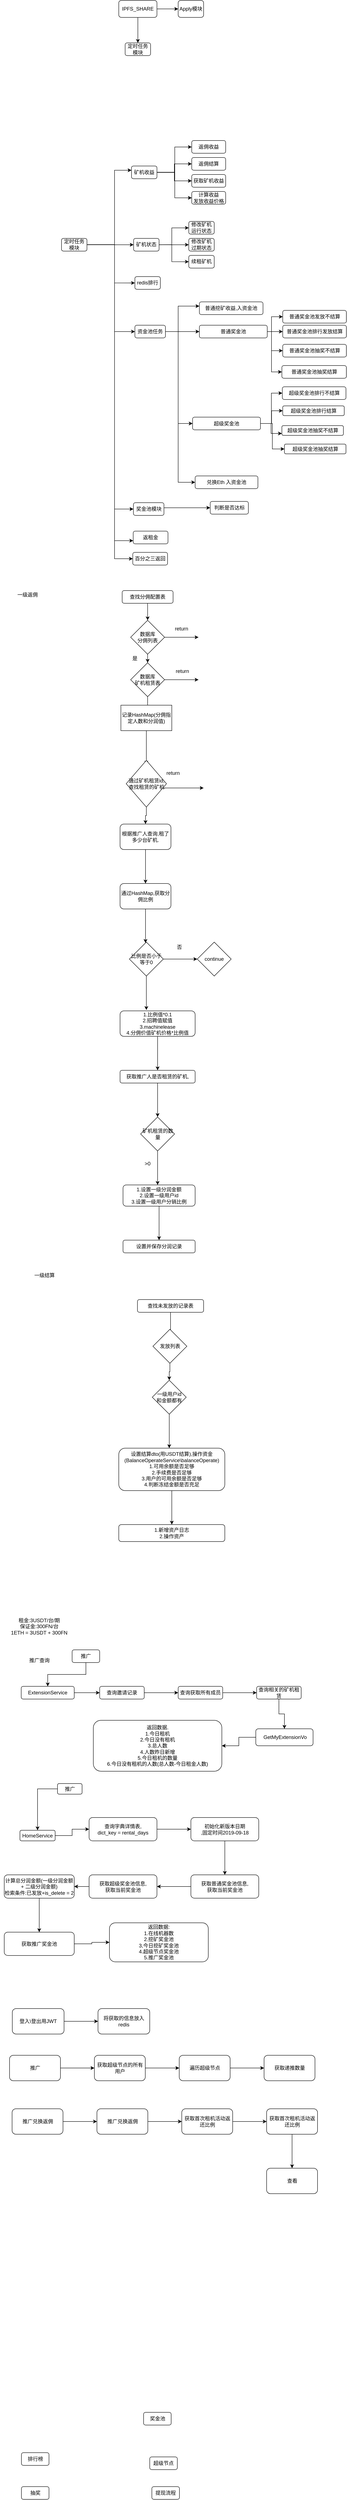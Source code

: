 <mxfile version="11.3.1" type="github" pages="2"><diagram id="Ia7PRUY_UN4xhvElWuZn" name="Page-1"><mxGraphModel dx="1408" dy="748" grid="1" gridSize="10" guides="1" tooltips="1" connect="1" arrows="1" fold="1" page="1" pageScale="1" pageWidth="827" pageHeight="1169" math="0" shadow="0"><root><mxCell id="0"/><mxCell id="1" parent="0"/><mxCell id="EriG2fqCwBnJvEOyAxFP-3" value="" style="edgeStyle=orthogonalEdgeStyle;rounded=0;orthogonalLoop=1;jettySize=auto;html=1;" parent="1" source="EriG2fqCwBnJvEOyAxFP-1" target="EriG2fqCwBnJvEOyAxFP-2" edge="1"><mxGeometry relative="1" as="geometry"/></mxCell><mxCell id="EriG2fqCwBnJvEOyAxFP-5" value="" style="edgeStyle=orthogonalEdgeStyle;rounded=0;orthogonalLoop=1;jettySize=auto;html=1;" parent="1" source="EriG2fqCwBnJvEOyAxFP-1" target="EriG2fqCwBnJvEOyAxFP-4" edge="1"><mxGeometry relative="1" as="geometry"/></mxCell><mxCell id="EriG2fqCwBnJvEOyAxFP-1" value="IPFS_SHARE" style="rounded=1;whiteSpace=wrap;html=1;" parent="1" vertex="1"><mxGeometry x="290" y="120" width="90" height="40" as="geometry"/></mxCell><mxCell id="EriG2fqCwBnJvEOyAxFP-2" value="Apply模块" style="rounded=1;whiteSpace=wrap;html=1;" parent="1" vertex="1"><mxGeometry x="430" y="120" width="60" height="40" as="geometry"/></mxCell><mxCell id="EriG2fqCwBnJvEOyAxFP-4" value="定时任务模块" style="rounded=1;whiteSpace=wrap;html=1;" parent="1" vertex="1"><mxGeometry x="305" y="220" width="60" height="30" as="geometry"/></mxCell><mxCell id="EriG2fqCwBnJvEOyAxFP-32" value="" style="edgeStyle=orthogonalEdgeStyle;rounded=0;orthogonalLoop=1;jettySize=auto;html=1;" parent="1" source="EriG2fqCwBnJvEOyAxFP-35" target="EriG2fqCwBnJvEOyAxFP-44" edge="1"><mxGeometry relative="1" as="geometry"><Array as="points"><mxPoint x="280" y="695"/><mxPoint x="280" y="520"/></Array></mxGeometry></mxCell><mxCell id="EriG2fqCwBnJvEOyAxFP-33" value="" style="edgeStyle=orthogonalEdgeStyle;rounded=0;orthogonalLoop=1;jettySize=auto;html=1;" parent="1" source="EriG2fqCwBnJvEOyAxFP-35" target="EriG2fqCwBnJvEOyAxFP-38" edge="1"><mxGeometry relative="1" as="geometry"/></mxCell><mxCell id="EriG2fqCwBnJvEOyAxFP-34" value="" style="edgeStyle=orthogonalEdgeStyle;rounded=0;orthogonalLoop=1;jettySize=auto;html=1;entryX=0;entryY=0.5;entryDx=0;entryDy=0;" parent="1" source="EriG2fqCwBnJvEOyAxFP-35" target="EriG2fqCwBnJvEOyAxFP-48" edge="1"><mxGeometry relative="1" as="geometry"><mxPoint x="235.034" y="790.448" as="targetPoint"/><Array as="points"><mxPoint x="280" y="696"/><mxPoint x="280" y="785"/></Array></mxGeometry></mxCell><mxCell id="EriG2fqCwBnJvEOyAxFP-57" value="" style="edgeStyle=orthogonalEdgeStyle;rounded=0;orthogonalLoop=1;jettySize=auto;html=1;" parent="1" source="EriG2fqCwBnJvEOyAxFP-35" target="EriG2fqCwBnJvEOyAxFP-56" edge="1"><mxGeometry relative="1" as="geometry"><Array as="points"><mxPoint x="280" y="696"/><mxPoint x="280" y="900"/></Array></mxGeometry></mxCell><mxCell id="EriG2fqCwBnJvEOyAxFP-81" value="" style="edgeStyle=orthogonalEdgeStyle;rounded=0;orthogonalLoop=1;jettySize=auto;html=1;" parent="1" source="EriG2fqCwBnJvEOyAxFP-35" target="EriG2fqCwBnJvEOyAxFP-80" edge="1"><mxGeometry relative="1" as="geometry"><Array as="points"><mxPoint x="280" y="695"/><mxPoint x="280" y="1318"/></Array></mxGeometry></mxCell><mxCell id="EriG2fqCwBnJvEOyAxFP-133" value="" style="edgeStyle=orthogonalEdgeStyle;rounded=0;orthogonalLoop=1;jettySize=auto;html=1;entryX=0;entryY=0.75;entryDx=0;entryDy=0;" parent="1" source="EriG2fqCwBnJvEOyAxFP-35" target="EriG2fqCwBnJvEOyAxFP-130" edge="1"><mxGeometry relative="1" as="geometry"><mxPoint x="185" y="790.448" as="targetPoint"/><Array as="points"><mxPoint x="280" y="695"/><mxPoint x="280" y="1392"/></Array></mxGeometry></mxCell><mxCell id="EriG2fqCwBnJvEOyAxFP-135" value="" style="edgeStyle=orthogonalEdgeStyle;rounded=0;orthogonalLoop=1;jettySize=auto;html=1;entryX=0;entryY=0.5;entryDx=0;entryDy=0;" parent="1" source="EriG2fqCwBnJvEOyAxFP-35" target="EriG2fqCwBnJvEOyAxFP-131" edge="1"><mxGeometry relative="1" as="geometry"><mxPoint x="185" y="790.448" as="targetPoint"/><Array as="points"><mxPoint x="280" y="695"/><mxPoint x="280" y="1435"/></Array></mxGeometry></mxCell><mxCell id="EriG2fqCwBnJvEOyAxFP-35" value="定时任务模块" style="rounded=1;whiteSpace=wrap;html=1;" parent="1" vertex="1"><mxGeometry x="155" y="680.448" width="60" height="30" as="geometry"/></mxCell><mxCell id="EriG2fqCwBnJvEOyAxFP-83" value="" style="edgeStyle=orthogonalEdgeStyle;rounded=0;orthogonalLoop=1;jettySize=auto;html=1;" parent="1" source="EriG2fqCwBnJvEOyAxFP-80" target="EriG2fqCwBnJvEOyAxFP-82" edge="1"><mxGeometry relative="1" as="geometry"><Array as="points"><mxPoint x="466.5" y="1315"/><mxPoint x="466.5" y="1315"/></Array></mxGeometry></mxCell><mxCell id="EriG2fqCwBnJvEOyAxFP-80" value="奖金池模块" style="rounded=1;whiteSpace=wrap;html=1;" parent="1" vertex="1"><mxGeometry x="324.5" y="1303" width="72" height="30" as="geometry"/></mxCell><mxCell id="EriG2fqCwBnJvEOyAxFP-82" value="判断是否达标" style="rounded=1;whiteSpace=wrap;html=1;" parent="1" vertex="1"><mxGeometry x="505.5" y="1300" width="90" height="30" as="geometry"/></mxCell><mxCell id="EriG2fqCwBnJvEOyAxFP-61" value="" style="edgeStyle=orthogonalEdgeStyle;rounded=0;orthogonalLoop=1;jettySize=auto;html=1;" parent="1" source="EriG2fqCwBnJvEOyAxFP-56" target="EriG2fqCwBnJvEOyAxFP-60" edge="1"><mxGeometry relative="1" as="geometry"><Array as="points"><mxPoint x="430" y="900"/><mxPoint x="430" y="840"/></Array></mxGeometry></mxCell><mxCell id="EriG2fqCwBnJvEOyAxFP-75" value="" style="edgeStyle=orthogonalEdgeStyle;rounded=0;orthogonalLoop=1;jettySize=auto;html=1;" parent="1" source="EriG2fqCwBnJvEOyAxFP-92" target="EriG2fqCwBnJvEOyAxFP-74" edge="1"><mxGeometry relative="1" as="geometry"><Array as="points"><mxPoint x="650" y="900"/><mxPoint x="650" y="995"/></Array></mxGeometry></mxCell><mxCell id="EriG2fqCwBnJvEOyAxFP-77" value="" style="edgeStyle=orthogonalEdgeStyle;rounded=0;orthogonalLoop=1;jettySize=auto;html=1;" parent="1" source="EriG2fqCwBnJvEOyAxFP-56" target="EriG2fqCwBnJvEOyAxFP-76" edge="1"><mxGeometry relative="1" as="geometry"><Array as="points"><mxPoint x="430" y="900"/><mxPoint x="430" y="1255"/></Array></mxGeometry></mxCell><mxCell id="EriG2fqCwBnJvEOyAxFP-93" value="" style="edgeStyle=orthogonalEdgeStyle;rounded=0;orthogonalLoop=1;jettySize=auto;html=1;" parent="1" source="EriG2fqCwBnJvEOyAxFP-56" target="EriG2fqCwBnJvEOyAxFP-92" edge="1"><mxGeometry relative="1" as="geometry"/></mxCell><mxCell id="EriG2fqCwBnJvEOyAxFP-101" value="" style="edgeStyle=orthogonalEdgeStyle;rounded=0;orthogonalLoop=1;jettySize=auto;html=1;entryX=0;entryY=0.5;entryDx=0;entryDy=0;" parent="1" source="EriG2fqCwBnJvEOyAxFP-56" target="EriG2fqCwBnJvEOyAxFP-98" edge="1"><mxGeometry relative="1" as="geometry"><mxPoint x="364" y="995" as="targetPoint"/><Array as="points"><mxPoint x="430" y="900"/><mxPoint x="430" y="1116"/></Array></mxGeometry></mxCell><mxCell id="EriG2fqCwBnJvEOyAxFP-56" value="资金池任务" style="rounded=1;whiteSpace=wrap;html=1;" parent="1" vertex="1"><mxGeometry x="328" y="885" width="72" height="30" as="geometry"/></mxCell><mxCell id="EriG2fqCwBnJvEOyAxFP-94" value="" style="edgeStyle=orthogonalEdgeStyle;rounded=0;orthogonalLoop=1;jettySize=auto;html=1;" parent="1" source="EriG2fqCwBnJvEOyAxFP-92" target="EriG2fqCwBnJvEOyAxFP-62" edge="1"><mxGeometry relative="1" as="geometry"><Array as="points"><mxPoint x="650" y="900"/><mxPoint x="650" y="865"/></Array></mxGeometry></mxCell><mxCell id="EriG2fqCwBnJvEOyAxFP-99" value="&lt;br&gt;&lt;br&gt;&lt;br&gt;&lt;br&gt;" style="edgeStyle=orthogonalEdgeStyle;rounded=0;orthogonalLoop=1;jettySize=auto;html=1;entryX=0;entryY=0.5;entryDx=0;entryDy=0;" parent="1" source="EriG2fqCwBnJvEOyAxFP-92" target="EriG2fqCwBnJvEOyAxFP-70" edge="1"><mxGeometry relative="1" as="geometry"><Array as="points"><mxPoint x="650" y="900"/><mxPoint x="650" y="945"/></Array></mxGeometry></mxCell><mxCell id="EriG2fqCwBnJvEOyAxFP-92" value="普通奖金池" style="rounded=1;whiteSpace=wrap;html=1;" parent="1" vertex="1"><mxGeometry x="480" y="885" width="160" height="30" as="geometry"/></mxCell><mxCell id="EriG2fqCwBnJvEOyAxFP-123" value="" style="edgeStyle=orthogonalEdgeStyle;rounded=0;orthogonalLoop=1;jettySize=auto;html=1;" parent="1" source="EriG2fqCwBnJvEOyAxFP-98" target="EriG2fqCwBnJvEOyAxFP-108" edge="1"><mxGeometry relative="1" as="geometry"><Array as="points"><mxPoint x="649" y="1116"/><mxPoint x="649" y="1140"/></Array></mxGeometry></mxCell><mxCell id="EriG2fqCwBnJvEOyAxFP-125" value="" style="edgeStyle=orthogonalEdgeStyle;rounded=0;orthogonalLoop=1;jettySize=auto;html=1;entryX=0;entryY=0.5;entryDx=0;entryDy=0;" parent="1" source="EriG2fqCwBnJvEOyAxFP-98" target="EriG2fqCwBnJvEOyAxFP-86" edge="1"><mxGeometry relative="1" as="geometry"><mxPoint x="544" y="1021.5" as="targetPoint"/></mxGeometry></mxCell><mxCell id="EriG2fqCwBnJvEOyAxFP-127" value="" style="edgeStyle=orthogonalEdgeStyle;rounded=0;orthogonalLoop=1;jettySize=auto;html=1;entryX=0;entryY=0.5;entryDx=0;entryDy=0;" parent="1" source="EriG2fqCwBnJvEOyAxFP-98" target="EriG2fqCwBnJvEOyAxFP-89" edge="1"><mxGeometry relative="1" as="geometry"><mxPoint x="544" y="1021.5" as="targetPoint"/></mxGeometry></mxCell><mxCell id="EriG2fqCwBnJvEOyAxFP-129" value="" style="edgeStyle=orthogonalEdgeStyle;rounded=0;orthogonalLoop=1;jettySize=auto;html=1;entryX=0;entryY=0.5;entryDx=0;entryDy=0;" parent="1" source="EriG2fqCwBnJvEOyAxFP-98" target="EriG2fqCwBnJvEOyAxFP-109" edge="1"><mxGeometry relative="1" as="geometry"><mxPoint x="544" y="1021.5" as="targetPoint"/><Array as="points"><mxPoint x="652" y="1116"/><mxPoint x="652" y="1176"/></Array></mxGeometry></mxCell><mxCell id="EriG2fqCwBnJvEOyAxFP-98" value="超级奖金池" style="rounded=1;whiteSpace=wrap;html=1;" parent="1" vertex="1"><mxGeometry x="464" y="1101.5" width="160" height="30" as="geometry"/></mxCell><mxCell id="EriG2fqCwBnJvEOyAxFP-89" value="超级奖金池排行结算" style="rounded=1;whiteSpace=wrap;html=1;" parent="1" vertex="1"><mxGeometry x="676.5" y="1075" width="145" height="23" as="geometry"/></mxCell><mxCell id="EriG2fqCwBnJvEOyAxFP-86" value="超级奖金池排行不结算" style="rounded=1;whiteSpace=wrap;html=1;" parent="1" vertex="1"><mxGeometry x="675.5" y="1030" width="150" height="30" as="geometry"/></mxCell><mxCell id="EriG2fqCwBnJvEOyAxFP-76" value="兑换Eth 入资金池" style="rounded=1;whiteSpace=wrap;html=1;" parent="1" vertex="1"><mxGeometry x="470" y="1240" width="148" height="30" as="geometry"/></mxCell><mxCell id="EriG2fqCwBnJvEOyAxFP-74" value="普通奖金池抽奖结算" style="rounded=1;whiteSpace=wrap;html=1;" parent="1" vertex="1"><mxGeometry x="674.5" y="980" width="152" height="30" as="geometry"/></mxCell><mxCell id="EriG2fqCwBnJvEOyAxFP-70" value="普通奖金池抽奖不结算" style="rounded=1;whiteSpace=wrap;html=1;" parent="1" vertex="1"><mxGeometry x="676.5" y="930" width="150" height="30" as="geometry"/></mxCell><mxCell id="EriG2fqCwBnJvEOyAxFP-66" value="普通奖金池排行发放结算" style="rounded=1;whiteSpace=wrap;html=1;" parent="1" vertex="1"><mxGeometry x="676.5" y="885" width="150" height="30" as="geometry"/></mxCell><mxCell id="EriG2fqCwBnJvEOyAxFP-62" value="普通奖金池发放不结算" style="rounded=1;whiteSpace=wrap;html=1;" parent="1" vertex="1"><mxGeometry x="676.5" y="850" width="150" height="30" as="geometry"/></mxCell><mxCell id="EriG2fqCwBnJvEOyAxFP-60" value="普通挖矿收益,入资金池" style="rounded=1;whiteSpace=wrap;html=1;" parent="1" vertex="1"><mxGeometry x="480" y="830" width="150" height="30" as="geometry"/></mxCell><mxCell id="EriG2fqCwBnJvEOyAxFP-36" value="" style="edgeStyle=orthogonalEdgeStyle;rounded=0;orthogonalLoop=1;jettySize=auto;html=1;" parent="1" source="EriG2fqCwBnJvEOyAxFP-38" target="EriG2fqCwBnJvEOyAxFP-41" edge="1"><mxGeometry relative="1" as="geometry"><Array as="points"><mxPoint x="415" y="695.69"/><mxPoint x="415" y="655.69"/></Array></mxGeometry></mxCell><mxCell id="EriG2fqCwBnJvEOyAxFP-37" value="" style="edgeStyle=orthogonalEdgeStyle;rounded=0;orthogonalLoop=1;jettySize=auto;html=1;" parent="1" source="EriG2fqCwBnJvEOyAxFP-38" target="EriG2fqCwBnJvEOyAxFP-40" edge="1"><mxGeometry relative="1" as="geometry"/></mxCell><mxCell id="EriG2fqCwBnJvEOyAxFP-38" value="矿机状态" style="rounded=1;whiteSpace=wrap;html=1;" parent="1" vertex="1"><mxGeometry x="325" y="680.448" width="60" height="30" as="geometry"/></mxCell><mxCell id="EriG2fqCwBnJvEOyAxFP-39" value="续租矿机" style="rounded=1;whiteSpace=wrap;html=1;" parent="1" vertex="1"><mxGeometry x="455" y="720.448" width="60" height="30" as="geometry"/></mxCell><mxCell id="EriG2fqCwBnJvEOyAxFP-40" value="修改矿机过期状态" style="rounded=1;whiteSpace=wrap;html=1;" parent="1" vertex="1"><mxGeometry x="455" y="680.448" width="60" height="30" as="geometry"/></mxCell><mxCell id="EriG2fqCwBnJvEOyAxFP-41" value="修改矿机运行状态" style="rounded=1;whiteSpace=wrap;html=1;" parent="1" vertex="1"><mxGeometry x="455" y="640.448" width="60" height="30" as="geometry"/></mxCell><mxCell id="EriG2fqCwBnJvEOyAxFP-42" value="" style="edgeStyle=orthogonalEdgeStyle;rounded=0;orthogonalLoop=1;jettySize=auto;html=1;" parent="1" edge="1"><mxGeometry relative="1" as="geometry"><mxPoint x="380" y="525.19" as="sourcePoint"/><mxPoint x="462" y="465.19" as="targetPoint"/><Array as="points"><mxPoint x="422" y="525.5"/><mxPoint x="422" y="465.5"/></Array></mxGeometry></mxCell><mxCell id="EriG2fqCwBnJvEOyAxFP-43" value="" style="edgeStyle=orthogonalEdgeStyle;rounded=0;orthogonalLoop=1;jettySize=auto;html=1;" parent="1" source="EriG2fqCwBnJvEOyAxFP-44" target="EriG2fqCwBnJvEOyAxFP-45" edge="1"><mxGeometry relative="1" as="geometry"><Array as="points"><mxPoint x="421" y="525"/><mxPoint x="421" y="505"/></Array></mxGeometry></mxCell><mxCell id="EriG2fqCwBnJvEOyAxFP-51" value="" style="edgeStyle=orthogonalEdgeStyle;rounded=0;orthogonalLoop=1;jettySize=auto;html=1;" parent="1" source="EriG2fqCwBnJvEOyAxFP-44" target="EriG2fqCwBnJvEOyAxFP-50" edge="1"><mxGeometry relative="1" as="geometry"/></mxCell><mxCell id="EriG2fqCwBnJvEOyAxFP-54" value="" style="edgeStyle=orthogonalEdgeStyle;rounded=0;orthogonalLoop=1;jettySize=auto;html=1;" parent="1" source="EriG2fqCwBnJvEOyAxFP-44" target="EriG2fqCwBnJvEOyAxFP-53" edge="1"><mxGeometry relative="1" as="geometry"><Array as="points"><mxPoint x="422" y="525"/><mxPoint x="422" y="585"/></Array></mxGeometry></mxCell><mxCell id="EriG2fqCwBnJvEOyAxFP-44" value="矿机收益" style="rounded=1;whiteSpace=wrap;html=1;" parent="1" vertex="1"><mxGeometry x="320" y="509.948" width="60" height="30" as="geometry"/></mxCell><mxCell id="EriG2fqCwBnJvEOyAxFP-53" value="计算收益&lt;br&gt;发放收益价格" style="rounded=1;whiteSpace=wrap;html=1;" parent="1" vertex="1"><mxGeometry x="462" y="570" width="80" height="30" as="geometry"/></mxCell><mxCell id="EriG2fqCwBnJvEOyAxFP-50" value="获取矿机收益" style="rounded=1;whiteSpace=wrap;html=1;" parent="1" vertex="1"><mxGeometry x="462" y="530" width="80" height="30" as="geometry"/></mxCell><mxCell id="EriG2fqCwBnJvEOyAxFP-45" value="返佣结算" style="rounded=1;whiteSpace=wrap;html=1;" parent="1" vertex="1"><mxGeometry x="462" y="490" width="80" height="30" as="geometry"/></mxCell><mxCell id="EriG2fqCwBnJvEOyAxFP-46" value="返佣收益" style="rounded=1;whiteSpace=wrap;html=1;" parent="1" vertex="1"><mxGeometry x="462" y="450" width="80" height="30" as="geometry"/></mxCell><mxCell id="EriG2fqCwBnJvEOyAxFP-47" value="" style="edgeStyle=orthogonalEdgeStyle;rounded=0;orthogonalLoop=1;jettySize=auto;html=1;exitX=1;exitY=0.5;exitDx=0;exitDy=0;entryX=0;entryY=0.5;entryDx=0;entryDy=0;" parent="1" source="EriG2fqCwBnJvEOyAxFP-38" target="EriG2fqCwBnJvEOyAxFP-39" edge="1"><mxGeometry relative="1" as="geometry"><mxPoint x="395" y="705.379" as="sourcePoint"/><mxPoint x="415" y="760.69" as="targetPoint"/><Array as="points"><mxPoint x="415" y="695.69"/><mxPoint x="415" y="735.69"/></Array></mxGeometry></mxCell><mxCell id="EriG2fqCwBnJvEOyAxFP-48" value="redis排行" style="rounded=1;whiteSpace=wrap;html=1;" parent="1" vertex="1"><mxGeometry x="328" y="770.448" width="60" height="30" as="geometry"/></mxCell><mxCell id="EriG2fqCwBnJvEOyAxFP-96" value="" style="endArrow=classic;html=1;exitX=1;exitY=0.5;exitDx=0;exitDy=0;" parent="1" source="EriG2fqCwBnJvEOyAxFP-92" target="EriG2fqCwBnJvEOyAxFP-66" edge="1"><mxGeometry width="50" height="50" relative="1" as="geometry"><mxPoint x="670" y="990" as="sourcePoint"/><mxPoint x="720" y="940" as="targetPoint"/></mxGeometry></mxCell><mxCell id="EriG2fqCwBnJvEOyAxFP-108" value="超级奖金池抽奖不结算" style="rounded=1;whiteSpace=wrap;html=1;" parent="1" vertex="1"><mxGeometry x="674.5" y="1121.5" width="145" height="23" as="geometry"/></mxCell><mxCell id="EriG2fqCwBnJvEOyAxFP-109" value="超级奖金池抽奖结算" style="rounded=1;whiteSpace=wrap;html=1;" parent="1" vertex="1"><mxGeometry x="680.5" y="1165" width="145" height="23" as="geometry"/></mxCell><mxCell id="EriG2fqCwBnJvEOyAxFP-130" value="返租金" style="rounded=1;whiteSpace=wrap;html=1;" parent="1" vertex="1"><mxGeometry x="324" y="1370" width="82" height="30" as="geometry"/></mxCell><mxCell id="EriG2fqCwBnJvEOyAxFP-131" value="百分之三返回" style="rounded=1;whiteSpace=wrap;html=1;" parent="1" vertex="1"><mxGeometry x="323" y="1420" width="82" height="30" as="geometry"/></mxCell><mxCell id="EriG2fqCwBnJvEOyAxFP-136" value="一级返佣" style="text;html=1;strokeColor=none;fillColor=none;align=center;verticalAlign=middle;whiteSpace=wrap;rounded=0;" parent="1" vertex="1"><mxGeometry x="40" y="1510" width="70" height="20" as="geometry"/></mxCell><mxCell id="EriG2fqCwBnJvEOyAxFP-141" value="" style="edgeStyle=orthogonalEdgeStyle;rounded=0;orthogonalLoop=1;jettySize=auto;html=1;" parent="1" source="EriG2fqCwBnJvEOyAxFP-137" target="EriG2fqCwBnJvEOyAxFP-140" edge="1"><mxGeometry relative="1" as="geometry"/></mxCell><mxCell id="EriG2fqCwBnJvEOyAxFP-137" value="查找分佣配置表&lt;br&gt;" style="rounded=1;whiteSpace=wrap;html=1;" parent="1" vertex="1"><mxGeometry x="298" y="1510" width="120" height="30" as="geometry"/></mxCell><mxCell id="EriG2fqCwBnJvEOyAxFP-145" value="" style="edgeStyle=orthogonalEdgeStyle;rounded=0;orthogonalLoop=1;jettySize=auto;html=1;" parent="1" source="EriG2fqCwBnJvEOyAxFP-140" edge="1"><mxGeometry relative="1" as="geometry"><mxPoint x="478" y="1620" as="targetPoint"/></mxGeometry></mxCell><mxCell id="EriG2fqCwBnJvEOyAxFP-152" value="" style="edgeStyle=orthogonalEdgeStyle;rounded=0;orthogonalLoop=1;jettySize=auto;html=1;" parent="1" source="EriG2fqCwBnJvEOyAxFP-140" target="EriG2fqCwBnJvEOyAxFP-151" edge="1"><mxGeometry relative="1" as="geometry"/></mxCell><mxCell id="EriG2fqCwBnJvEOyAxFP-140" value="&lt;span style=&quot;white-space: normal&quot;&gt;数据库&lt;br&gt;分佣列表&lt;/span&gt;" style="rhombus;whiteSpace=wrap;html=1;" parent="1" vertex="1"><mxGeometry x="318" y="1580" width="80" height="80" as="geometry"/></mxCell><mxCell id="EriG2fqCwBnJvEOyAxFP-155" value="" style="edgeStyle=orthogonalEdgeStyle;rounded=0;orthogonalLoop=1;jettySize=auto;html=1;" parent="1" source="EriG2fqCwBnJvEOyAxFP-151" edge="1"><mxGeometry relative="1" as="geometry"><mxPoint x="478" y="1720" as="targetPoint"/></mxGeometry></mxCell><mxCell id="EriG2fqCwBnJvEOyAxFP-159" value="" style="edgeStyle=orthogonalEdgeStyle;rounded=0;orthogonalLoop=1;jettySize=auto;html=1;entryX=0.558;entryY=-0.017;entryDx=0;entryDy=0;entryPerimeter=0;" parent="1" source="EriG2fqCwBnJvEOyAxFP-151" target="EriG2fqCwBnJvEOyAxFP-161" edge="1"><mxGeometry relative="1" as="geometry"><mxPoint x="358" y="1840" as="targetPoint"/></mxGeometry></mxCell><mxCell id="EriG2fqCwBnJvEOyAxFP-151" value="&lt;span style=&quot;white-space: normal&quot;&gt;数据库&lt;br&gt;矿机租赁表&lt;br&gt;&lt;/span&gt;" style="rhombus;whiteSpace=wrap;html=1;" parent="1" vertex="1"><mxGeometry x="318" y="1680" width="80" height="80" as="geometry"/></mxCell><mxCell id="EriG2fqCwBnJvEOyAxFP-149" value="return" style="text;html=1;strokeColor=none;fillColor=none;align=center;verticalAlign=middle;whiteSpace=wrap;rounded=0;" parent="1" vertex="1"><mxGeometry x="418" y="1590" width="40" height="20" as="geometry"/></mxCell><mxCell id="EriG2fqCwBnJvEOyAxFP-153" value="是" style="text;html=1;strokeColor=none;fillColor=none;align=center;verticalAlign=middle;whiteSpace=wrap;rounded=0;" parent="1" vertex="1"><mxGeometry x="308" y="1660" width="40" height="20" as="geometry"/></mxCell><mxCell id="EriG2fqCwBnJvEOyAxFP-157" value="return" style="text;html=1;strokeColor=none;fillColor=none;align=center;verticalAlign=middle;whiteSpace=wrap;rounded=0;" parent="1" vertex="1"><mxGeometry x="420" y="1690" width="40" height="20" as="geometry"/></mxCell><mxCell id="EriG2fqCwBnJvEOyAxFP-163" value="" style="edgeStyle=orthogonalEdgeStyle;rounded=0;orthogonalLoop=1;jettySize=auto;html=1;" parent="1" source="EriG2fqCwBnJvEOyAxFP-161" edge="1"><mxGeometry relative="1" as="geometry"><mxPoint x="355" y="1920" as="targetPoint"/></mxGeometry></mxCell><mxCell id="EriG2fqCwBnJvEOyAxFP-161" value="记录HashMap(分佣指定人数和分润值)" style="rounded=0;whiteSpace=wrap;html=1;" parent="1" vertex="1"><mxGeometry x="295" y="1780" width="120" height="60" as="geometry"/></mxCell><mxCell id="EriG2fqCwBnJvEOyAxFP-168" value="" style="edgeStyle=orthogonalEdgeStyle;rounded=0;orthogonalLoop=1;jettySize=auto;html=1;" parent="1" source="EriG2fqCwBnJvEOyAxFP-164" edge="1"><mxGeometry relative="1" as="geometry"><mxPoint x="490" y="1975" as="targetPoint"/><Array as="points"><mxPoint x="470" y="1975"/><mxPoint x="470" y="1975"/></Array></mxGeometry></mxCell><mxCell id="EriG2fqCwBnJvEOyAxFP-171" value="" style="edgeStyle=orthogonalEdgeStyle;rounded=0;orthogonalLoop=1;jettySize=auto;html=1;" parent="1" source="EriG2fqCwBnJvEOyAxFP-164" target="EriG2fqCwBnJvEOyAxFP-170" edge="1"><mxGeometry relative="1" as="geometry"/></mxCell><mxCell id="EriG2fqCwBnJvEOyAxFP-164" value="通过矿机租赁id,查找租赁的矿机" style="rhombus;whiteSpace=wrap;html=1;" parent="1" vertex="1"><mxGeometry x="307.5" y="1910" width="95" height="110" as="geometry"/></mxCell><mxCell id="EriG2fqCwBnJvEOyAxFP-169" value="return" style="text;html=1;strokeColor=none;fillColor=none;align=center;verticalAlign=middle;whiteSpace=wrap;rounded=0;" parent="1" vertex="1"><mxGeometry x="398" y="1930" width="40" height="20" as="geometry"/></mxCell><mxCell id="EriG2fqCwBnJvEOyAxFP-173" value="" style="edgeStyle=orthogonalEdgeStyle;rounded=0;orthogonalLoop=1;jettySize=auto;html=1;" parent="1" source="EriG2fqCwBnJvEOyAxFP-170" target="EriG2fqCwBnJvEOyAxFP-172" edge="1"><mxGeometry relative="1" as="geometry"/></mxCell><mxCell id="EriG2fqCwBnJvEOyAxFP-170" value="根据推广人查询,租了多少台矿机." style="rounded=1;whiteSpace=wrap;html=1;" parent="1" vertex="1"><mxGeometry x="293" y="2060" width="120" height="60" as="geometry"/></mxCell><mxCell id="EriG2fqCwBnJvEOyAxFP-175" value="" style="edgeStyle=orthogonalEdgeStyle;rounded=0;orthogonalLoop=1;jettySize=auto;html=1;" parent="1" source="EriG2fqCwBnJvEOyAxFP-172" edge="1"><mxGeometry relative="1" as="geometry"><mxPoint x="353" y="2340" as="targetPoint"/></mxGeometry></mxCell><mxCell id="EriG2fqCwBnJvEOyAxFP-172" value="通过HashMap,获取分佣比例" style="rounded=1;whiteSpace=wrap;html=1;" parent="1" vertex="1"><mxGeometry x="293" y="2200" width="120" height="60" as="geometry"/></mxCell><mxCell id="EriG2fqCwBnJvEOyAxFP-178" value="" style="edgeStyle=orthogonalEdgeStyle;rounded=0;orthogonalLoop=1;jettySize=auto;html=1;" parent="1" source="EriG2fqCwBnJvEOyAxFP-176" edge="1"><mxGeometry relative="1" as="geometry"><mxPoint x="355" y="2498" as="targetPoint"/></mxGeometry></mxCell><mxCell id="EriG2fqCwBnJvEOyAxFP-180" value="" style="edgeStyle=orthogonalEdgeStyle;rounded=0;orthogonalLoop=1;jettySize=auto;html=1;" parent="1" source="EriG2fqCwBnJvEOyAxFP-176" target="EriG2fqCwBnJvEOyAxFP-179" edge="1"><mxGeometry relative="1" as="geometry"/></mxCell><mxCell id="EriG2fqCwBnJvEOyAxFP-176" value="比例是否小于等于0" style="rhombus;whiteSpace=wrap;html=1;" parent="1" vertex="1"><mxGeometry x="315" y="2338" width="80" height="80" as="geometry"/></mxCell><mxCell id="EriG2fqCwBnJvEOyAxFP-179" value="continue" style="rhombus;whiteSpace=wrap;html=1;" parent="1" vertex="1"><mxGeometry x="475" y="2338" width="80" height="80" as="geometry"/></mxCell><mxCell id="EriG2fqCwBnJvEOyAxFP-181" value="否" style="text;html=1;strokeColor=none;fillColor=none;align=center;verticalAlign=middle;whiteSpace=wrap;rounded=0;" parent="1" vertex="1"><mxGeometry x="413" y="2340" width="40" height="20" as="geometry"/></mxCell><mxCell id="EriG2fqCwBnJvEOyAxFP-186" value="" style="edgeStyle=orthogonalEdgeStyle;rounded=0;orthogonalLoop=1;jettySize=auto;html=1;" parent="1" source="EriG2fqCwBnJvEOyAxFP-184" target="EriG2fqCwBnJvEOyAxFP-185" edge="1"><mxGeometry relative="1" as="geometry"/></mxCell><mxCell id="EriG2fqCwBnJvEOyAxFP-184" value="1.比例值*0.1&lt;br&gt;2.招聘值赋值&lt;br&gt;3.machinelease&lt;br&gt;4.分佣价值矿机价格*比例值" style="rounded=1;whiteSpace=wrap;html=1;" parent="1" vertex="1"><mxGeometry x="293" y="2500" width="177" height="60" as="geometry"/></mxCell><mxCell id="EriG2fqCwBnJvEOyAxFP-188" value="" style="edgeStyle=orthogonalEdgeStyle;rounded=0;orthogonalLoop=1;jettySize=auto;html=1;" parent="1" source="EriG2fqCwBnJvEOyAxFP-185" edge="1"><mxGeometry relative="1" as="geometry"><mxPoint x="381.5" y="2750" as="targetPoint"/></mxGeometry></mxCell><mxCell id="EriG2fqCwBnJvEOyAxFP-185" value="获取推广人是否租赁的矿机," style="rounded=1;whiteSpace=wrap;html=1;" parent="1" vertex="1"><mxGeometry x="293" y="2640" width="177" height="30" as="geometry"/></mxCell><mxCell id="EriG2fqCwBnJvEOyAxFP-199" value="" style="edgeStyle=orthogonalEdgeStyle;rounded=0;orthogonalLoop=1;jettySize=auto;html=1;" parent="1" source="EriG2fqCwBnJvEOyAxFP-191" edge="1"><mxGeometry relative="1" as="geometry"><mxPoint x="381.5" y="2910" as="targetPoint"/></mxGeometry></mxCell><mxCell id="EriG2fqCwBnJvEOyAxFP-191" value="矿机租赁的数量" style="rhombus;whiteSpace=wrap;html=1;" parent="1" vertex="1"><mxGeometry x="341.5" y="2750" width="80" height="80" as="geometry"/></mxCell><mxCell id="EriG2fqCwBnJvEOyAxFP-203" value="" style="edgeStyle=orthogonalEdgeStyle;rounded=0;orthogonalLoop=1;jettySize=auto;html=1;" parent="1" source="EriG2fqCwBnJvEOyAxFP-200" target="EriG2fqCwBnJvEOyAxFP-202" edge="1"><mxGeometry relative="1" as="geometry"/></mxCell><mxCell id="EriG2fqCwBnJvEOyAxFP-200" value="1.设置一级分润金额&lt;br&gt;2.设置一级用户id&lt;br&gt;3.设置一级用户分销比例" style="rounded=1;whiteSpace=wrap;html=1;" parent="1" vertex="1"><mxGeometry x="300" y="2910" width="170" height="50" as="geometry"/></mxCell><mxCell id="EriG2fqCwBnJvEOyAxFP-202" value="设置并保存分润记录" style="rounded=1;whiteSpace=wrap;html=1;" parent="1" vertex="1"><mxGeometry x="300" y="3040" width="170" height="30" as="geometry"/></mxCell><mxCell id="EriG2fqCwBnJvEOyAxFP-201" value="&amp;gt;0" style="text;html=1;strokeColor=none;fillColor=none;align=center;verticalAlign=middle;whiteSpace=wrap;rounded=0;" parent="1" vertex="1"><mxGeometry x="338" y="2850" width="40" height="20" as="geometry"/></mxCell><mxCell id="EriG2fqCwBnJvEOyAxFP-204" value="一级结算" style="text;html=1;strokeColor=none;fillColor=none;align=center;verticalAlign=middle;whiteSpace=wrap;rounded=0;" parent="1" vertex="1"><mxGeometry x="80" y="3113" width="70" height="20" as="geometry"/></mxCell><mxCell id="EriG2fqCwBnJvEOyAxFP-208" value="" style="edgeStyle=orthogonalEdgeStyle;rounded=0;orthogonalLoop=1;jettySize=auto;html=1;" parent="1" source="EriG2fqCwBnJvEOyAxFP-205" edge="1"><mxGeometry relative="1" as="geometry"><mxPoint x="412" y="3290" as="targetPoint"/></mxGeometry></mxCell><mxCell id="EriG2fqCwBnJvEOyAxFP-205" value="查找未发放的记录表" style="rounded=1;whiteSpace=wrap;html=1;" parent="1" vertex="1"><mxGeometry x="334" y="3180" width="156" height="30" as="geometry"/></mxCell><mxCell id="EriG2fqCwBnJvEOyAxFP-213" value="" style="edgeStyle=orthogonalEdgeStyle;rounded=0;orthogonalLoop=1;jettySize=auto;html=1;" parent="1" source="EriG2fqCwBnJvEOyAxFP-209" target="EriG2fqCwBnJvEOyAxFP-212" edge="1"><mxGeometry relative="1" as="geometry"/></mxCell><mxCell id="EriG2fqCwBnJvEOyAxFP-209" value="发放列表" style="rhombus;whiteSpace=wrap;html=1;" parent="1" vertex="1"><mxGeometry x="370.5" y="3250" width="80" height="80" as="geometry"/></mxCell><mxCell id="EriG2fqCwBnJvEOyAxFP-215" value="" style="edgeStyle=orthogonalEdgeStyle;rounded=0;orthogonalLoop=1;jettySize=auto;html=1;" parent="1" source="EriG2fqCwBnJvEOyAxFP-212" edge="1"><mxGeometry relative="1" as="geometry"><mxPoint x="409" y="3530" as="targetPoint"/></mxGeometry></mxCell><mxCell id="EriG2fqCwBnJvEOyAxFP-212" value="一级用户id&lt;br&gt;和金额都有" style="rhombus;whiteSpace=wrap;html=1;" parent="1" vertex="1"><mxGeometry x="369" y="3370" width="80" height="80" as="geometry"/></mxCell><mxCell id="EriG2fqCwBnJvEOyAxFP-221" value="" style="edgeStyle=orthogonalEdgeStyle;rounded=0;orthogonalLoop=1;jettySize=auto;html=1;" parent="1" source="EriG2fqCwBnJvEOyAxFP-216" target="EriG2fqCwBnJvEOyAxFP-220" edge="1"><mxGeometry relative="1" as="geometry"/></mxCell><mxCell id="EriG2fqCwBnJvEOyAxFP-216" value="设置结算dto(用USDT结算),操作资金&lt;br&gt;(BalanceOperateService\balanceOperate)&lt;br&gt;1.可用余额是否足够&lt;br&gt;2.手续费是否足够&lt;br&gt;3.用户的可用余额是否足够&lt;br&gt;4.判断冻结金额是否充足&lt;br&gt;" style="rounded=1;whiteSpace=wrap;html=1;" parent="1" vertex="1"><mxGeometry x="290" y="3530" width="250" height="100" as="geometry"/></mxCell><mxCell id="EriG2fqCwBnJvEOyAxFP-220" value="1.新增资产日志&lt;br&gt;2.操作资产" style="rounded=1;whiteSpace=wrap;html=1;" parent="1" vertex="1"><mxGeometry x="290" y="3710" width="250" height="40" as="geometry"/></mxCell><mxCell id="gKDd9m7h9mp-s-72eLfu-32" value="" style="edgeStyle=orthogonalEdgeStyle;rounded=0;orthogonalLoop=1;jettySize=auto;html=1;" parent="1" source="gKDd9m7h9mp-s-72eLfu-1" target="gKDd9m7h9mp-s-72eLfu-31" edge="1"><mxGeometry relative="1" as="geometry"/></mxCell><mxCell id="gKDd9m7h9mp-s-72eLfu-1" value="推广" style="rounded=1;whiteSpace=wrap;html=1;" parent="1" vertex="1"><mxGeometry x="180" y="4005" width="65" height="30" as="geometry"/></mxCell><mxCell id="gKDd9m7h9mp-s-72eLfu-33" value="" style="edgeStyle=orthogonalEdgeStyle;rounded=0;orthogonalLoop=1;jettySize=auto;html=1;" parent="1" source="gKDd9m7h9mp-s-72eLfu-31" target="gKDd9m7h9mp-s-72eLfu-8" edge="1"><mxGeometry relative="1" as="geometry"/></mxCell><mxCell id="gKDd9m7h9mp-s-72eLfu-31" value="ExtensionService" style="rounded=1;whiteSpace=wrap;html=1;" parent="1" vertex="1"><mxGeometry x="60" y="4091" width="125" height="30" as="geometry"/></mxCell><mxCell id="gKDd9m7h9mp-s-72eLfu-11" value="" style="edgeStyle=orthogonalEdgeStyle;rounded=0;orthogonalLoop=1;jettySize=auto;html=1;" parent="1" source="gKDd9m7h9mp-s-72eLfu-8" target="gKDd9m7h9mp-s-72eLfu-10" edge="1"><mxGeometry relative="1" as="geometry"/></mxCell><mxCell id="gKDd9m7h9mp-s-72eLfu-8" value="查询邀请记录" style="rounded=1;whiteSpace=wrap;html=1;" parent="1" vertex="1"><mxGeometry x="245" y="4091" width="105" height="30" as="geometry"/></mxCell><mxCell id="gKDd9m7h9mp-s-72eLfu-13" value="" style="edgeStyle=orthogonalEdgeStyle;rounded=0;orthogonalLoop=1;jettySize=auto;html=1;" parent="1" source="gKDd9m7h9mp-s-72eLfu-10" target="gKDd9m7h9mp-s-72eLfu-12" edge="1"><mxGeometry relative="1" as="geometry"/></mxCell><mxCell id="gKDd9m7h9mp-s-72eLfu-10" value="查询获取所有成员" style="rounded=1;whiteSpace=wrap;html=1;" parent="1" vertex="1"><mxGeometry x="430" y="4091" width="105" height="30" as="geometry"/></mxCell><mxCell id="gKDd9m7h9mp-s-72eLfu-15" value="" style="edgeStyle=orthogonalEdgeStyle;rounded=0;orthogonalLoop=1;jettySize=auto;html=1;" parent="1" source="gKDd9m7h9mp-s-72eLfu-12" target="gKDd9m7h9mp-s-72eLfu-14" edge="1"><mxGeometry relative="1" as="geometry"/></mxCell><mxCell id="gKDd9m7h9mp-s-72eLfu-12" value="查询相关的矿机租赁" style="rounded=1;whiteSpace=wrap;html=1;" parent="1" vertex="1"><mxGeometry x="615" y="4091" width="105" height="30" as="geometry"/></mxCell><mxCell id="gKDd9m7h9mp-s-72eLfu-18" value="" style="edgeStyle=orthogonalEdgeStyle;rounded=0;orthogonalLoop=1;jettySize=auto;html=1;" parent="1" source="gKDd9m7h9mp-s-72eLfu-14" target="gKDd9m7h9mp-s-72eLfu-17" edge="1"><mxGeometry relative="1" as="geometry"/></mxCell><mxCell id="gKDd9m7h9mp-s-72eLfu-14" value="&amp;nbsp;GetMyExtensionVo" style="rounded=1;whiteSpace=wrap;html=1;" parent="1" vertex="1"><mxGeometry x="613" y="4191" width="135" height="40" as="geometry"/></mxCell><mxCell id="gKDd9m7h9mp-s-72eLfu-17" value="返回数据.&lt;br&gt;1.今日租机&lt;br&gt;2.今日没有租机&lt;br&gt;3.总人数&lt;br&gt;4.人数昨日新增&lt;br&gt;5.今日租机的数量&lt;br&gt;6.今日没有租机的人数(总人数-今日租金人数)" style="rounded=1;whiteSpace=wrap;html=1;" parent="1" vertex="1"><mxGeometry x="230" y="4171" width="303" height="120" as="geometry"/></mxCell><mxCell id="gKDd9m7h9mp-s-72eLfu-2" value="奖金池" style="rounded=1;whiteSpace=wrap;html=1;" parent="1" vertex="1"><mxGeometry x="348.5" y="5801" width="65" height="30" as="geometry"/></mxCell><mxCell id="gKDd9m7h9mp-s-72eLfu-3" value="排行榜" style="rounded=1;whiteSpace=wrap;html=1;" parent="1" vertex="1"><mxGeometry x="60.5" y="5896" width="65" height="30" as="geometry"/></mxCell><mxCell id="gKDd9m7h9mp-s-72eLfu-4" value="抽奖" style="rounded=1;whiteSpace=wrap;html=1;" parent="1" vertex="1"><mxGeometry x="60.5" y="5976" width="65" height="30" as="geometry"/></mxCell><mxCell id="gKDd9m7h9mp-s-72eLfu-5" value="超级节点" style="rounded=1;whiteSpace=wrap;html=1;" parent="1" vertex="1"><mxGeometry x="363" y="5906" width="65" height="30" as="geometry"/></mxCell><mxCell id="gKDd9m7h9mp-s-72eLfu-6" value="提现流程" style="rounded=1;whiteSpace=wrap;html=1;" parent="1" vertex="1"><mxGeometry x="368" y="5976" width="65" height="30" as="geometry"/></mxCell><mxCell id="gKDd9m7h9mp-s-72eLfu-7" value="租金:3USDT/台/期&lt;br&gt;保证金:300FN/台&lt;br&gt;1ETH = 3USDT + 300FN" style="text;html=1;strokeColor=none;fillColor=none;align=center;verticalAlign=middle;whiteSpace=wrap;rounded=0;" parent="1" vertex="1"><mxGeometry x="10" y="3940" width="185" height="20" as="geometry"/></mxCell><mxCell id="gKDd9m7h9mp-s-72eLfu-30" value="推广查询" style="text;html=1;strokeColor=none;fillColor=none;align=center;verticalAlign=middle;whiteSpace=wrap;rounded=0;" parent="1" vertex="1"><mxGeometry x="57.5" y="4020" width="90" height="20" as="geometry"/></mxCell><mxCell id="gKDd9m7h9mp-s-72eLfu-36" value="" style="edgeStyle=orthogonalEdgeStyle;rounded=0;orthogonalLoop=1;jettySize=auto;html=1;" parent="1" source="gKDd9m7h9mp-s-72eLfu-34" target="gKDd9m7h9mp-s-72eLfu-35" edge="1"><mxGeometry relative="1" as="geometry"/></mxCell><mxCell id="gKDd9m7h9mp-s-72eLfu-34" value="推广" style="rounded=1;whiteSpace=wrap;html=1;" parent="1" vertex="1"><mxGeometry x="145.5" y="4320" width="58" height="25" as="geometry"/></mxCell><mxCell id="gKDd9m7h9mp-s-72eLfu-39" value="" style="edgeStyle=orthogonalEdgeStyle;rounded=0;orthogonalLoop=1;jettySize=auto;html=1;" parent="1" source="gKDd9m7h9mp-s-72eLfu-35" target="gKDd9m7h9mp-s-72eLfu-38" edge="1"><mxGeometry relative="1" as="geometry"/></mxCell><mxCell id="gKDd9m7h9mp-s-72eLfu-35" value="HomeService" style="rounded=1;whiteSpace=wrap;html=1;" parent="1" vertex="1"><mxGeometry x="57" y="4430" width="83" height="25" as="geometry"/></mxCell><mxCell id="gKDd9m7h9mp-s-72eLfu-41" value="" style="edgeStyle=orthogonalEdgeStyle;rounded=0;orthogonalLoop=1;jettySize=auto;html=1;" parent="1" source="gKDd9m7h9mp-s-72eLfu-38" target="gKDd9m7h9mp-s-72eLfu-40" edge="1"><mxGeometry relative="1" as="geometry"/></mxCell><mxCell id="gKDd9m7h9mp-s-72eLfu-38" value="查询字典详情表,&lt;br&gt;dict_key =&amp;nbsp;rental_days&lt;br&gt;" style="rounded=1;whiteSpace=wrap;html=1;" parent="1" vertex="1"><mxGeometry x="220" y="4400" width="160" height="55" as="geometry"/></mxCell><mxCell id="gKDd9m7h9mp-s-72eLfu-45" value="" style="edgeStyle=orthogonalEdgeStyle;rounded=0;orthogonalLoop=1;jettySize=auto;html=1;" parent="1" source="gKDd9m7h9mp-s-72eLfu-40" target="gKDd9m7h9mp-s-72eLfu-44" edge="1"><mxGeometry relative="1" as="geometry"/></mxCell><mxCell id="gKDd9m7h9mp-s-72eLfu-40" value="初始化新版本日期&lt;br&gt;,固定时间2019-09-18" style="rounded=1;whiteSpace=wrap;html=1;" parent="1" vertex="1"><mxGeometry x="460" y="4400" width="160" height="55" as="geometry"/></mxCell><mxCell id="gKDd9m7h9mp-s-72eLfu-47" value="" style="edgeStyle=orthogonalEdgeStyle;rounded=0;orthogonalLoop=1;jettySize=auto;html=1;" parent="1" source="gKDd9m7h9mp-s-72eLfu-44" target="gKDd9m7h9mp-s-72eLfu-46" edge="1"><mxGeometry relative="1" as="geometry"/></mxCell><mxCell id="gKDd9m7h9mp-s-72eLfu-44" value="获取普通奖金池信息,&lt;br&gt;获取当前奖金池" style="rounded=1;whiteSpace=wrap;html=1;" parent="1" vertex="1"><mxGeometry x="460" y="4535" width="160" height="55" as="geometry"/></mxCell><mxCell id="gKDd9m7h9mp-s-72eLfu-49" value="" style="edgeStyle=orthogonalEdgeStyle;rounded=0;orthogonalLoop=1;jettySize=auto;html=1;" parent="1" source="gKDd9m7h9mp-s-72eLfu-46" target="gKDd9m7h9mp-s-72eLfu-48" edge="1"><mxGeometry relative="1" as="geometry"/></mxCell><mxCell id="gKDd9m7h9mp-s-72eLfu-46" value="获取超级奖金池信息,&lt;br&gt;获取当前奖金池" style="rounded=1;whiteSpace=wrap;html=1;" parent="1" vertex="1"><mxGeometry x="220" y="4535" width="160" height="55" as="geometry"/></mxCell><mxCell id="gKDd9m7h9mp-s-72eLfu-51" value="" style="edgeStyle=orthogonalEdgeStyle;rounded=0;orthogonalLoop=1;jettySize=auto;html=1;" parent="1" source="gKDd9m7h9mp-s-72eLfu-48" target="gKDd9m7h9mp-s-72eLfu-50" edge="1"><mxGeometry relative="1" as="geometry"/></mxCell><mxCell id="gKDd9m7h9mp-s-72eLfu-48" value="计算总分润金额(一级分润金额+ 二级分润金额)&lt;br&gt;检索条件:已发放+is_delete = 2" style="rounded=1;whiteSpace=wrap;html=1;" parent="1" vertex="1"><mxGeometry x="20" y="4535" width="165" height="55" as="geometry"/></mxCell><mxCell id="gKDd9m7h9mp-s-72eLfu-53" value="" style="edgeStyle=orthogonalEdgeStyle;rounded=0;orthogonalLoop=1;jettySize=auto;html=1;" parent="1" source="gKDd9m7h9mp-s-72eLfu-50" target="gKDd9m7h9mp-s-72eLfu-52" edge="1"><mxGeometry relative="1" as="geometry"/></mxCell><mxCell id="gKDd9m7h9mp-s-72eLfu-50" value="获取推广奖金池" style="rounded=1;whiteSpace=wrap;html=1;" parent="1" vertex="1"><mxGeometry x="20" y="4670" width="165" height="55" as="geometry"/></mxCell><mxCell id="gKDd9m7h9mp-s-72eLfu-52" value="返回数据:&lt;br&gt;1.在线机器数&lt;br&gt;2.挖矿奖金池&lt;br&gt;3,今日挖矿奖金池&lt;br&gt;4.超级节点奖金池&lt;br&gt;5.推广奖金池" style="rounded=1;whiteSpace=wrap;html=1;" parent="1" vertex="1"><mxGeometry x="268" y="4648" width="233" height="92" as="geometry"/></mxCell><mxCell id="gKDd9m7h9mp-s-72eLfu-56" value="" style="edgeStyle=orthogonalEdgeStyle;rounded=0;orthogonalLoop=1;jettySize=auto;html=1;" parent="1" source="gKDd9m7h9mp-s-72eLfu-54" target="gKDd9m7h9mp-s-72eLfu-55" edge="1"><mxGeometry relative="1" as="geometry"/></mxCell><mxCell id="gKDd9m7h9mp-s-72eLfu-54" value="登入\登出用JWT" style="rounded=1;whiteSpace=wrap;html=1;" parent="1" vertex="1"><mxGeometry x="39" y="4850" width="122" height="60" as="geometry"/></mxCell><mxCell id="gKDd9m7h9mp-s-72eLfu-55" value="将获取的信息放入redis" style="rounded=1;whiteSpace=wrap;html=1;" parent="1" vertex="1"><mxGeometry x="241" y="4850" width="122" height="60" as="geometry"/></mxCell><mxCell id="gKDd9m7h9mp-s-72eLfu-59" value="" style="edgeStyle=orthogonalEdgeStyle;rounded=0;orthogonalLoop=1;jettySize=auto;html=1;" parent="1" source="gKDd9m7h9mp-s-72eLfu-57" target="gKDd9m7h9mp-s-72eLfu-58" edge="1"><mxGeometry relative="1" as="geometry"/></mxCell><mxCell id="gKDd9m7h9mp-s-72eLfu-57" value="推广" style="rounded=1;whiteSpace=wrap;html=1;" parent="1" vertex="1"><mxGeometry x="32.5" y="4960" width="120" height="60" as="geometry"/></mxCell><mxCell id="gKDd9m7h9mp-s-72eLfu-61" value="" style="edgeStyle=orthogonalEdgeStyle;rounded=0;orthogonalLoop=1;jettySize=auto;html=1;" parent="1" source="gKDd9m7h9mp-s-72eLfu-58" target="gKDd9m7h9mp-s-72eLfu-60" edge="1"><mxGeometry relative="1" as="geometry"/></mxCell><mxCell id="gKDd9m7h9mp-s-72eLfu-58" value="获取超级节点的所有用户" style="rounded=1;whiteSpace=wrap;html=1;" parent="1" vertex="1"><mxGeometry x="232.5" y="4960" width="120" height="60" as="geometry"/></mxCell><mxCell id="gKDd9m7h9mp-s-72eLfu-63" value="" style="edgeStyle=orthogonalEdgeStyle;rounded=0;orthogonalLoop=1;jettySize=auto;html=1;" parent="1" source="gKDd9m7h9mp-s-72eLfu-60" target="gKDd9m7h9mp-s-72eLfu-62" edge="1"><mxGeometry relative="1" as="geometry"/></mxCell><mxCell id="gKDd9m7h9mp-s-72eLfu-60" value="遍历超级节点" style="rounded=1;whiteSpace=wrap;html=1;" parent="1" vertex="1"><mxGeometry x="432.5" y="4960" width="120" height="60" as="geometry"/></mxCell><mxCell id="gKDd9m7h9mp-s-72eLfu-62" value="获取递推数量" style="rounded=1;whiteSpace=wrap;html=1;" parent="1" vertex="1"><mxGeometry x="632.5" y="4960" width="120" height="60" as="geometry"/></mxCell><mxCell id="gKDd9m7h9mp-s-72eLfu-66" value="" style="edgeStyle=orthogonalEdgeStyle;rounded=0;orthogonalLoop=1;jettySize=auto;html=1;" parent="1" source="gKDd9m7h9mp-s-72eLfu-64" target="gKDd9m7h9mp-s-72eLfu-65" edge="1"><mxGeometry relative="1" as="geometry"/></mxCell><mxCell id="gKDd9m7h9mp-s-72eLfu-64" value="推广兑换返佣" style="rounded=1;whiteSpace=wrap;html=1;" parent="1" vertex="1"><mxGeometry x="38.5" y="5086" width="120" height="60" as="geometry"/></mxCell><mxCell id="gKDd9m7h9mp-s-72eLfu-68" value="" style="edgeStyle=orthogonalEdgeStyle;rounded=0;orthogonalLoop=1;jettySize=auto;html=1;" parent="1" source="gKDd9m7h9mp-s-72eLfu-65" target="gKDd9m7h9mp-s-72eLfu-67" edge="1"><mxGeometry relative="1" as="geometry"/></mxCell><mxCell id="gKDd9m7h9mp-s-72eLfu-65" value="推广兑换返佣" style="rounded=1;whiteSpace=wrap;html=1;" parent="1" vertex="1"><mxGeometry x="238.5" y="5086" width="120" height="60" as="geometry"/></mxCell><mxCell id="gKDd9m7h9mp-s-72eLfu-70" value="" style="edgeStyle=orthogonalEdgeStyle;rounded=0;orthogonalLoop=1;jettySize=auto;html=1;" parent="1" source="gKDd9m7h9mp-s-72eLfu-67" target="gKDd9m7h9mp-s-72eLfu-69" edge="1"><mxGeometry relative="1" as="geometry"/></mxCell><mxCell id="gKDd9m7h9mp-s-72eLfu-67" value="获取首次租机活动返还比例" style="rounded=1;whiteSpace=wrap;html=1;" parent="1" vertex="1"><mxGeometry x="438.5" y="5086" width="120" height="60" as="geometry"/></mxCell><mxCell id="8E6pjUwGiy-s1n8fTZVv-2" value="" style="edgeStyle=orthogonalEdgeStyle;rounded=0;orthogonalLoop=1;jettySize=auto;html=1;" edge="1" parent="1" source="gKDd9m7h9mp-s-72eLfu-69" target="8E6pjUwGiy-s1n8fTZVv-1"><mxGeometry relative="1" as="geometry"/></mxCell><mxCell id="gKDd9m7h9mp-s-72eLfu-69" value="获取首次租机活动返还比例" style="rounded=1;whiteSpace=wrap;html=1;" parent="1" vertex="1"><mxGeometry x="638.5" y="5086" width="120" height="60" as="geometry"/></mxCell><mxCell id="8E6pjUwGiy-s1n8fTZVv-1" value="查看" style="rounded=1;whiteSpace=wrap;html=1;" vertex="1" parent="1"><mxGeometry x="638.5" y="5226" width="120" height="60" as="geometry"/></mxCell></root></mxGraphModel></diagram><diagram id="CjKqITz4_N1rsKwapbIy" name="Page-2"><mxGraphModel dx="1408" dy="699" grid="1" gridSize="10" guides="1" tooltips="1" connect="1" arrows="1" fold="1" page="1" pageScale="1" pageWidth="827" pageHeight="1169" math="0" shadow="0"><root><mxCell id="G0BHodLI80YspwupKSWU-0"/><mxCell id="G0BHodLI80YspwupKSWU-1" parent="G0BHodLI80YspwupKSWU-0"/><mxCell id="G0BHodLI80YspwupKSWU-5" value="" style="edgeStyle=orthogonalEdgeStyle;rounded=0;orthogonalLoop=1;jettySize=auto;html=1;" edge="1" parent="G0BHodLI80YspwupKSWU-1" source="G0BHodLI80YspwupKSWU-2" target="G0BHodLI80YspwupKSWU-4"><mxGeometry relative="1" as="geometry"/></mxCell><mxCell id="G0BHodLI80YspwupKSWU-2" value="修改矿机状态" style="rounded=1;whiteSpace=wrap;html=1;" vertex="1" parent="G0BHodLI80YspwupKSWU-1"><mxGeometry x="240" y="80" width="120" height="60" as="geometry"/></mxCell><mxCell id="G0BHodLI80YspwupKSWU-8" value="" style="edgeStyle=orthogonalEdgeStyle;rounded=0;orthogonalLoop=1;jettySize=auto;html=1;" edge="1" parent="G0BHodLI80YspwupKSWU-1" source="G0BHodLI80YspwupKSWU-4" target="G0BHodLI80YspwupKSWU-7"><mxGeometry relative="1" as="geometry"/></mxCell><mxCell id="G0BHodLI80YspwupKSWU-4" value="获取状态为配置中的矿机" style="rounded=1;whiteSpace=wrap;html=1;" vertex="1" parent="G0BHodLI80YspwupKSWU-1"><mxGeometry x="240" y="170" width="120" height="60" as="geometry"/></mxCell><mxCell id="G0BHodLI80YspwupKSWU-10" value="" style="edgeStyle=orthogonalEdgeStyle;rounded=0;orthogonalLoop=1;jettySize=auto;html=1;" edge="1" parent="G0BHodLI80YspwupKSWU-1" source="G0BHodLI80YspwupKSWU-7" target="G0BHodLI80YspwupKSWU-9"><mxGeometry relative="1" as="geometry"/></mxCell><mxCell id="G0BHodLI80YspwupKSWU-7" value="获取id,根据id更新矿机状态" style="rounded=1;whiteSpace=wrap;html=1;" vertex="1" parent="G0BHodLI80YspwupKSWU-1"><mxGeometry x="240" y="270" width="120" height="60" as="geometry"/></mxCell><mxCell id="G0BHodLI80YspwupKSWU-9" value="获取id,根据id更新矿机状态" style="rounded=1;whiteSpace=wrap;html=1;" vertex="1" parent="G0BHodLI80YspwupKSWU-1"><mxGeometry x="240" y="380" width="120" height="60" as="geometry"/></mxCell><mxCell id="G0BHodLI80YspwupKSWU-3" value="修改矿机状态&lt;br&gt;2分钟运行一次" style="text;html=1;strokeColor=none;fillColor=none;align=center;verticalAlign=middle;whiteSpace=wrap;rounded=0;" vertex="1" parent="G0BHodLI80YspwupKSWU-1"><mxGeometry x="30" y="40" width="150" height="40" as="geometry"/></mxCell><mxCell id="G0BHodLI80YspwupKSWU-6" value="如果矿机状态为配置中且时间等于3分钟或以上，则修改状态为运行中；" style="text;html=1;strokeColor=none;fillColor=none;align=center;verticalAlign=middle;whiteSpace=wrap;rounded=0;" vertex="1" parent="G0BHodLI80YspwupKSWU-1"><mxGeometry x="430" y="40" width="230" height="20" as="geometry"/></mxCell><mxCell id="G0BHodLI80YspwupKSWU-11" value="停止矿机" style="text;html=1;strokeColor=none;fillColor=none;align=center;verticalAlign=middle;whiteSpace=wrap;rounded=0;" vertex="1" parent="G0BHodLI80YspwupKSWU-1"><mxGeometry x="52.5" y="460" width="65" height="20" as="geometry"/></mxCell></root></mxGraphModel></diagram></mxfile>